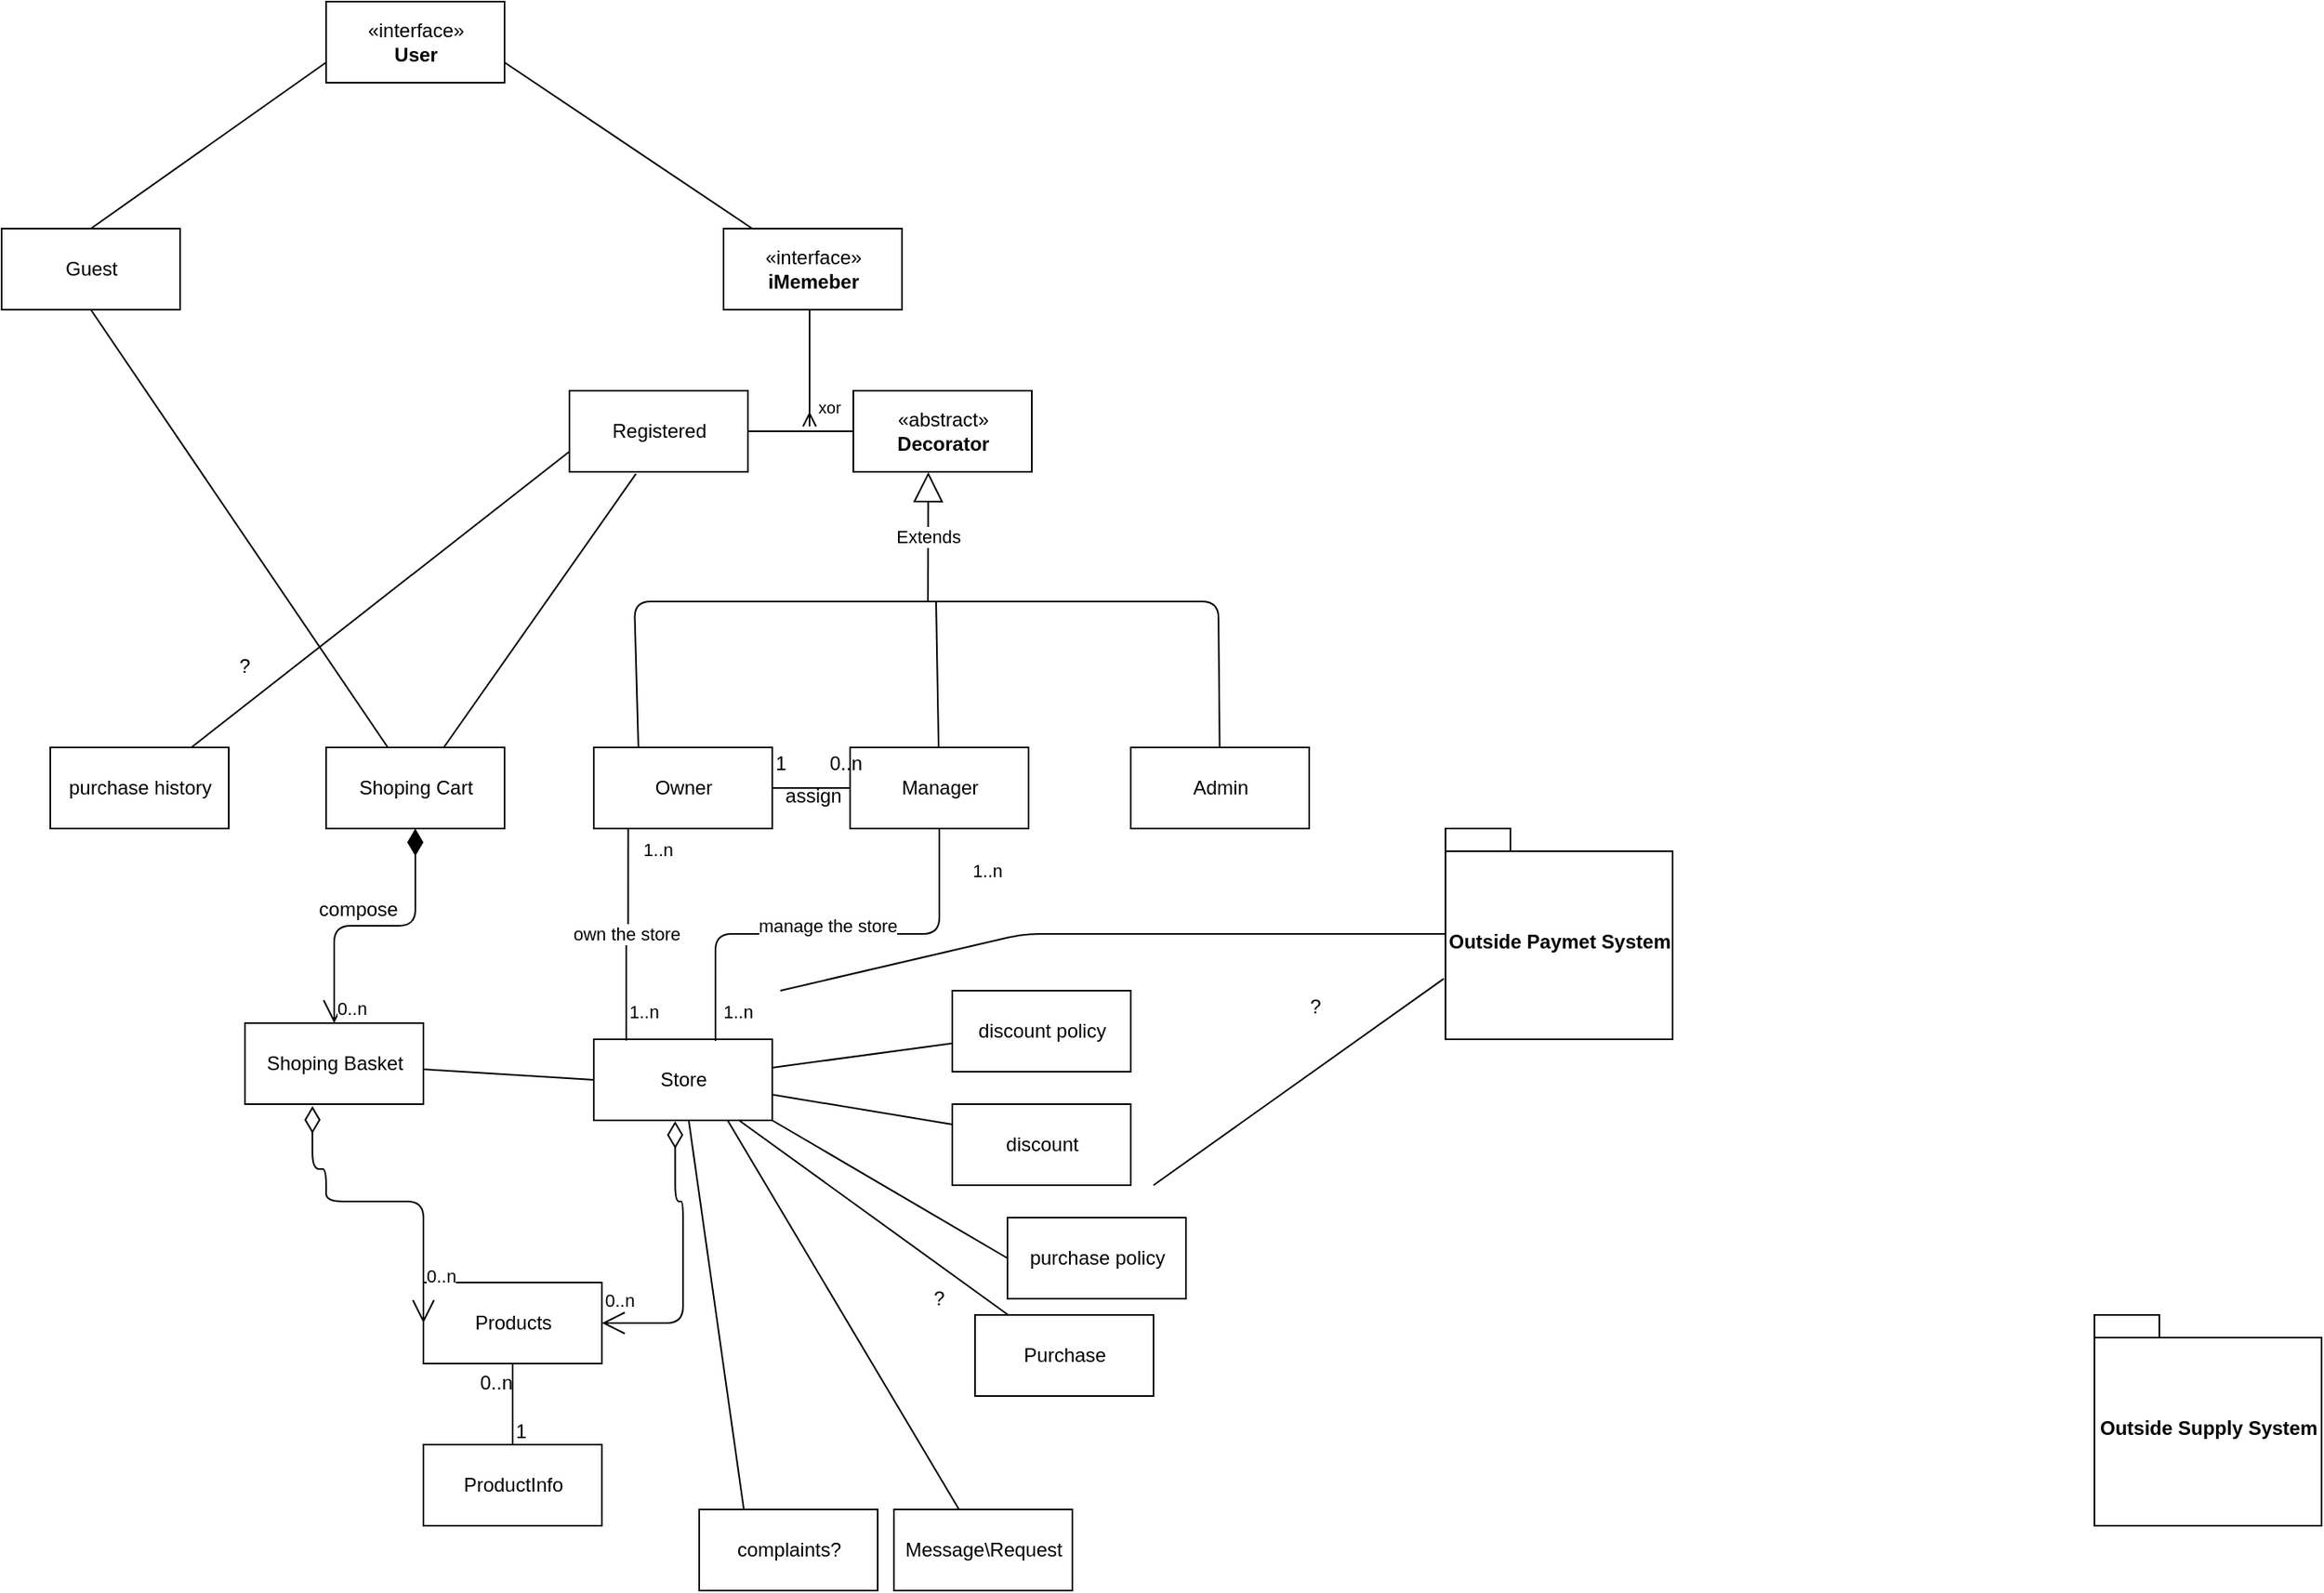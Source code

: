 <mxfile version="14.4.4" type="google"><diagram id="C8mMhE1q0ZD24FrQYCer" name="Page-1"><mxGraphModel dx="1673" dy="861" grid="1" gridSize="10" guides="1" tooltips="1" connect="1" arrows="1" fold="1" page="1" pageScale="1" pageWidth="850" pageHeight="1100" math="0" shadow="0"><root><mxCell id="0"/><mxCell id="1" parent="0"/><mxCell id="sIJ-gJurhoY57u32yn3G-3" value="Guest" style="html=1;" parent="1" vertex="1"><mxGeometry x="50" y="250" width="110" height="50" as="geometry"/></mxCell><mxCell id="sIJ-gJurhoY57u32yn3G-5" value="Owner" style="html=1;" parent="1" vertex="1"><mxGeometry x="415" y="570" width="110" height="50" as="geometry"/></mxCell><mxCell id="sIJ-gJurhoY57u32yn3G-6" value="Manager" style="html=1;" parent="1" vertex="1"><mxGeometry x="573" y="570" width="110" height="50" as="geometry"/></mxCell><mxCell id="sIJ-gJurhoY57u32yn3G-7" value="Admin" style="html=1;" parent="1" vertex="1"><mxGeometry x="746" y="570" width="110" height="50" as="geometry"/></mxCell><mxCell id="sIJ-gJurhoY57u32yn3G-23" value="Store" style="html=1;" parent="1" vertex="1"><mxGeometry x="415" y="750" width="110" height="50" as="geometry"/></mxCell><mxCell id="sIJ-gJurhoY57u32yn3G-28" value="own the store" style="endArrow=none;html=1;endSize=12;startArrow=none;startSize=14;startFill=0;edgeStyle=orthogonalEdgeStyle;exitX=0.193;exitY=1.008;exitDx=0;exitDy=0;exitPerimeter=0;entryX=0.182;entryY=0.016;entryDx=0;entryDy=0;entryPerimeter=0;endFill=0;" parent="1" source="sIJ-gJurhoY57u32yn3G-5" target="sIJ-gJurhoY57u32yn3G-23" edge="1"><mxGeometry relative="1" as="geometry"><mxPoint x="390" y="770" as="sourcePoint"/><mxPoint x="550" y="770" as="targetPoint"/></mxGeometry></mxCell><mxCell id="sIJ-gJurhoY57u32yn3G-29" value="1..n" style="edgeLabel;resizable=0;html=1;align=left;verticalAlign=top;" parent="sIJ-gJurhoY57u32yn3G-28" connectable="0" vertex="1"><mxGeometry x="-1" relative="1" as="geometry"><mxPoint x="-1.23" y="99.6" as="offset"/></mxGeometry></mxCell><mxCell id="sIJ-gJurhoY57u32yn3G-30" value="1..n" style="edgeLabel;resizable=0;html=1;align=right;verticalAlign=top;" parent="sIJ-gJurhoY57u32yn3G-28" connectable="0" vertex="1"><mxGeometry x="1" relative="1" as="geometry"><mxPoint x="29.98" y="-130.6" as="offset"/></mxGeometry></mxCell><mxCell id="sIJ-gJurhoY57u32yn3G-47" value="manage the store" style="endArrow=none;html=1;endSize=12;startArrow=none;startSize=14;startFill=0;edgeStyle=orthogonalEdgeStyle;exitX=0.5;exitY=1;exitDx=0;exitDy=0;entryX=0.682;entryY=0.02;entryDx=0;entryDy=0;entryPerimeter=0;endFill=0;" parent="1" source="sIJ-gJurhoY57u32yn3G-6" target="sIJ-gJurhoY57u32yn3G-23" edge="1"><mxGeometry x="-0.001" y="-5" relative="1" as="geometry"><mxPoint x="451.23" y="640.4" as="sourcePoint"/><mxPoint x="450.02" y="770.8" as="targetPoint"/><mxPoint as="offset"/></mxGeometry></mxCell><mxCell id="sIJ-gJurhoY57u32yn3G-48" value="1..n" style="edgeLabel;resizable=0;html=1;align=left;verticalAlign=top;" parent="sIJ-gJurhoY57u32yn3G-47" connectable="0" vertex="1"><mxGeometry x="-1" relative="1" as="geometry"><mxPoint x="-135" y="99.6" as="offset"/></mxGeometry></mxCell><mxCell id="sIJ-gJurhoY57u32yn3G-49" value="1..n" style="edgeLabel;resizable=0;html=1;align=right;verticalAlign=top;" parent="sIJ-gJurhoY57u32yn3G-47" connectable="0" vertex="1"><mxGeometry x="1" relative="1" as="geometry"><mxPoint x="177.62" y="-117.8" as="offset"/></mxGeometry></mxCell><mxCell id="sIJ-gJurhoY57u32yn3G-50" value="" style="endArrow=none;endFill=0;endSize=12;html=1;entryX=0;entryY=0.5;entryDx=0;entryDy=0;exitX=1;exitY=0.5;exitDx=0;exitDy=0;" parent="1" source="sIJ-gJurhoY57u32yn3G-5" target="sIJ-gJurhoY57u32yn3G-6" edge="1"><mxGeometry width="160" relative="1" as="geometry"><mxPoint x="310" y="570" as="sourcePoint"/><mxPoint x="470" y="570" as="targetPoint"/><Array as="points"/></mxGeometry></mxCell><mxCell id="sIJ-gJurhoY57u32yn3G-52" value="1" style="text;html=1;align=center;verticalAlign=middle;resizable=0;points=[];autosize=1;" parent="1" vertex="1"><mxGeometry x="520" y="570" width="20" height="20" as="geometry"/></mxCell><mxCell id="sIJ-gJurhoY57u32yn3G-53" value="0..n" style="text;html=1;align=center;verticalAlign=middle;resizable=0;points=[];autosize=1;" parent="1" vertex="1"><mxGeometry x="550" y="570" width="40" height="20" as="geometry"/></mxCell><mxCell id="sIJ-gJurhoY57u32yn3G-54" value="assign" style="text;html=1;align=center;verticalAlign=middle;resizable=0;points=[];autosize=1;" parent="1" vertex="1"><mxGeometry x="525" y="590" width="50" height="20" as="geometry"/></mxCell><mxCell id="sIJ-gJurhoY57u32yn3G-59" value="" style="endArrow=none;html=1;entryX=0.25;entryY=0;entryDx=0;entryDy=0;" parent="1" edge="1" target="sIJ-gJurhoY57u32yn3G-5" source="sIJ-gJurhoY57u32yn3G-7"><mxGeometry width="50" height="50" relative="1" as="geometry"><mxPoint x="800" y="568" as="sourcePoint"/><mxPoint x="440" y="568" as="targetPoint"/><Array as="points"><mxPoint x="800" y="480"/><mxPoint x="630" y="480"/><mxPoint x="440" y="480"/></Array></mxGeometry></mxCell><mxCell id="sIJ-gJurhoY57u32yn3G-60" value="" style="endArrow=none;html=1;" parent="1" edge="1" source="sIJ-gJurhoY57u32yn3G-6"><mxGeometry width="50" height="50" relative="1" as="geometry"><mxPoint x="620" y="570" as="sourcePoint"/><mxPoint x="626" y="480" as="targetPoint"/></mxGeometry></mxCell><mxCell id="sIJ-gJurhoY57u32yn3G-66" value="Registered" style="html=1;" parent="1" vertex="1"><mxGeometry x="400" y="350" width="110" height="50" as="geometry"/></mxCell><mxCell id="sIJ-gJurhoY57u32yn3G-67" value="" style="line;strokeWidth=1;fillColor=none;align=left;verticalAlign=middle;spacingTop=-1;spacingLeft=3;spacingRight=3;rotatable=0;labelPosition=right;points=[];portConstraint=eastwest;" parent="1" vertex="1"><mxGeometry x="510" y="371" width="70" height="8" as="geometry"/></mxCell><mxCell id="sIJ-gJurhoY57u32yn3G-75" value="«abstract»&lt;br&gt;&lt;b&gt;Decorator&lt;/b&gt;" style="html=1;" parent="1" vertex="1"><mxGeometry x="575" y="350" width="110" height="50" as="geometry"/></mxCell><mxCell id="sIJ-gJurhoY57u32yn3G-76" value="Extends" style="endArrow=block;endSize=16;endFill=0;html=1;entryX=0.42;entryY=1.004;entryDx=0;entryDy=0;entryPerimeter=0;" parent="1" target="sIJ-gJurhoY57u32yn3G-75" edge="1"><mxGeometry width="160" relative="1" as="geometry"><mxPoint x="621" y="480" as="sourcePoint"/><mxPoint x="405.484" y="90" as="targetPoint"/></mxGeometry></mxCell><mxCell id="sIJ-gJurhoY57u32yn3G-78" value="" style="endArrow=none;html=1;endFill=0;startArrow=ERmany;startFill=0;" parent="1" edge="1" target="sIJ-gJurhoY57u32yn3G-80"><mxGeometry width="50" height="50" relative="1" as="geometry"><mxPoint x="548" y="372" as="sourcePoint"/><mxPoint x="548" y="240" as="targetPoint"/><Array as="points"><mxPoint x="548" y="280"/></Array></mxGeometry></mxCell><mxCell id="sIJ-gJurhoY57u32yn3G-79" value="&lt;font size=&quot;1&quot;&gt;xor&lt;/font&gt;" style="text;html=1;align=center;verticalAlign=middle;resizable=0;points=[];autosize=1;" parent="1" vertex="1"><mxGeometry x="545" y="350" width="30" height="20" as="geometry"/></mxCell><mxCell id="sIJ-gJurhoY57u32yn3G-80" value="«interface»&lt;br&gt;&lt;b&gt;iMemeber&lt;/b&gt;" style="html=1;" parent="1" vertex="1"><mxGeometry x="495" y="250" width="110" height="50" as="geometry"/></mxCell><mxCell id="sIJ-gJurhoY57u32yn3G-86" value="«interface»&lt;br&gt;&lt;b&gt;User&lt;/b&gt;" style="html=1;" parent="1" vertex="1"><mxGeometry x="250" y="110" width="110" height="50" as="geometry"/></mxCell><mxCell id="sIJ-gJurhoY57u32yn3G-87" value="" style="endArrow=none;html=1;entryX=0;entryY=0.75;entryDx=0;entryDy=0;exitX=0.5;exitY=0;exitDx=0;exitDy=0;" parent="1" target="sIJ-gJurhoY57u32yn3G-86" edge="1" source="sIJ-gJurhoY57u32yn3G-3"><mxGeometry width="50" height="50" relative="1" as="geometry"><mxPoint x="100" y="330" as="sourcePoint"/><mxPoint x="490" y="170" as="targetPoint"/><Array as="points"/></mxGeometry></mxCell><mxCell id="sIJ-gJurhoY57u32yn3G-88" value="" style="endArrow=none;html=1;entryX=1;entryY=0.75;entryDx=0;entryDy=0;" parent="1" source="sIJ-gJurhoY57u32yn3G-80" target="sIJ-gJurhoY57u32yn3G-86" edge="1"><mxGeometry width="50" height="50" relative="1" as="geometry"><mxPoint x="440" y="220" as="sourcePoint"/><mxPoint x="490" y="170" as="targetPoint"/><Array as="points"/></mxGeometry></mxCell><mxCell id="sIJ-gJurhoY57u32yn3G-90" value="ProductInfo" style="html=1;" parent="1" vertex="1"><mxGeometry x="310" y="1000" width="110" height="50" as="geometry"/></mxCell><mxCell id="sIJ-gJurhoY57u32yn3G-94" value="Shoping Cart" style="html=1;" parent="1" vertex="1"><mxGeometry x="250" y="570" width="110" height="50" as="geometry"/></mxCell><mxCell id="sIJ-gJurhoY57u32yn3G-95" value="Message\Request" style="html=1;" parent="1" vertex="1"><mxGeometry x="600" y="1040" width="110" height="50" as="geometry"/></mxCell><mxCell id="sIJ-gJurhoY57u32yn3G-96" value="complaints?" style="html=1;" parent="1" vertex="1"><mxGeometry x="480" y="1040" width="110" height="50" as="geometry"/></mxCell><mxCell id="sIJ-gJurhoY57u32yn3G-97" value="purchase policy" style="html=1;" parent="1" vertex="1"><mxGeometry x="670" y="860" width="110" height="50" as="geometry"/></mxCell><mxCell id="sIJ-gJurhoY57u32yn3G-99" value="purchase history" style="html=1;" parent="1" vertex="1"><mxGeometry x="80" y="570" width="110" height="50" as="geometry"/></mxCell><mxCell id="sIJ-gJurhoY57u32yn3G-101" value="Outside Paymet System" style="shape=folder;fontStyle=1;spacingTop=10;tabWidth=40;tabHeight=14;tabPosition=left;html=1;" parent="1" vertex="1"><mxGeometry x="940" y="620" width="140" height="130" as="geometry"/></mxCell><mxCell id="sIJ-gJurhoY57u32yn3G-102" value="Outside Supply System" style="shape=folder;fontStyle=1;spacingTop=10;tabWidth=40;tabHeight=14;tabPosition=left;html=1;" parent="1" vertex="1"><mxGeometry x="1340" y="920" width="140" height="130" as="geometry"/></mxCell><mxCell id="sIJ-gJurhoY57u32yn3G-103" value="Purchase" style="html=1;" parent="1" vertex="1"><mxGeometry x="650" y="920" width="110" height="50" as="geometry"/></mxCell><mxCell id="sIJ-gJurhoY57u32yn3G-104" value="discount policy" style="html=1;" parent="1" vertex="1"><mxGeometry x="636" y="720" width="110" height="50" as="geometry"/></mxCell><mxCell id="nBFUL2xmYvu7-rDMk0MV-2" value="Shoping Basket" style="html=1;" vertex="1" parent="1"><mxGeometry x="200" y="740" width="110" height="50" as="geometry"/></mxCell><mxCell id="nBFUL2xmYvu7-rDMk0MV-4" value="" style="endArrow=none;html=1;entryX=0;entryY=0.5;entryDx=0;entryDy=0;" edge="1" parent="1" source="nBFUL2xmYvu7-rDMk0MV-2" target="sIJ-gJurhoY57u32yn3G-23"><mxGeometry width="50" height="50" relative="1" as="geometry"><mxPoint x="410" y="830" as="sourcePoint"/><mxPoint x="460" y="780" as="targetPoint"/></mxGeometry></mxCell><mxCell id="nBFUL2xmYvu7-rDMk0MV-9" value="Products" style="html=1;" vertex="1" parent="1"><mxGeometry x="310" y="900" width="110" height="50" as="geometry"/></mxCell><mxCell id="nBFUL2xmYvu7-rDMk0MV-17" value="0..n" style="endArrow=open;html=1;endSize=12;startArrow=diamondThin;startSize=14;startFill=0;edgeStyle=orthogonalEdgeStyle;align=left;verticalAlign=bottom;exitX=0.456;exitY=1.01;exitDx=0;exitDy=0;exitPerimeter=0;" edge="1" parent="1" source="sIJ-gJurhoY57u32yn3G-23" target="nBFUL2xmYvu7-rDMk0MV-9"><mxGeometry x="1" y="-5" relative="1" as="geometry"><mxPoint x="500" y="840" as="sourcePoint"/><mxPoint x="660" y="840" as="targetPoint"/><Array as="points"><mxPoint x="465" y="850"/><mxPoint x="470" y="850"/></Array><mxPoint as="offset"/></mxGeometry></mxCell><mxCell id="nBFUL2xmYvu7-rDMk0MV-18" value="" style="endArrow=none;html=1;rounded=0;" edge="1" parent="1" source="sIJ-gJurhoY57u32yn3G-90" target="nBFUL2xmYvu7-rDMk0MV-9"><mxGeometry relative="1" as="geometry"><mxPoint x="390" y="850" as="sourcePoint"/><mxPoint x="550" y="850" as="targetPoint"/></mxGeometry></mxCell><mxCell id="nBFUL2xmYvu7-rDMk0MV-19" value="1" style="resizable=0;html=1;align=left;verticalAlign=bottom;" connectable="0" vertex="1" parent="nBFUL2xmYvu7-rDMk0MV-18"><mxGeometry x="-1" relative="1" as="geometry"/></mxCell><mxCell id="nBFUL2xmYvu7-rDMk0MV-20" value="0..n" style="resizable=0;html=1;align=right;verticalAlign=bottom;" connectable="0" vertex="1" parent="nBFUL2xmYvu7-rDMk0MV-18"><mxGeometry x="1" relative="1" as="geometry"><mxPoint y="20.34" as="offset"/></mxGeometry></mxCell><mxCell id="nBFUL2xmYvu7-rDMk0MV-26" value="0..n" style="endArrow=open;html=1;endSize=12;startArrow=diamondThin;startSize=14;startFill=0;edgeStyle=orthogonalEdgeStyle;align=left;verticalAlign=bottom;exitX=0.378;exitY=1.024;exitDx=0;exitDy=0;exitPerimeter=0;entryX=0;entryY=0.5;entryDx=0;entryDy=0;" edge="1" parent="1" source="nBFUL2xmYvu7-rDMk0MV-2" target="nBFUL2xmYvu7-rDMk0MV-9"><mxGeometry x="0.802" relative="1" as="geometry"><mxPoint x="280" y="860" as="sourcePoint"/><mxPoint x="440" y="860" as="targetPoint"/><Array as="points"><mxPoint x="242" y="830"/><mxPoint x="250" y="830"/><mxPoint x="250" y="850"/><mxPoint x="310" y="850"/></Array><mxPoint as="offset"/></mxGeometry></mxCell><mxCell id="nBFUL2xmYvu7-rDMk0MV-27" value="0..n" style="endArrow=open;html=1;endSize=12;startArrow=diamondThin;startSize=14;startFill=1;edgeStyle=orthogonalEdgeStyle;align=left;verticalAlign=bottom;exitX=0.5;exitY=1;exitDx=0;exitDy=0;entryX=0.5;entryY=0;entryDx=0;entryDy=0;" edge="1" parent="1" source="sIJ-gJurhoY57u32yn3G-94" target="nBFUL2xmYvu7-rDMk0MV-2"><mxGeometry x="1" relative="1" as="geometry"><mxPoint x="390" y="800" as="sourcePoint"/><mxPoint x="550" y="800" as="targetPoint"/><mxPoint as="offset"/></mxGeometry></mxCell><mxCell id="nBFUL2xmYvu7-rDMk0MV-28" value="" style="endArrow=none;html=1;entryX=0.5;entryY=1;entryDx=0;entryDy=0;" edge="1" parent="1" source="sIJ-gJurhoY57u32yn3G-94" target="sIJ-gJurhoY57u32yn3G-3"><mxGeometry width="50" height="50" relative="1" as="geometry"><mxPoint x="240" y="460" as="sourcePoint"/><mxPoint x="290" y="410" as="targetPoint"/></mxGeometry></mxCell><mxCell id="nBFUL2xmYvu7-rDMk0MV-29" value="" style="endArrow=none;html=1;entryX=0.373;entryY=1.024;entryDx=0;entryDy=0;entryPerimeter=0;" edge="1" parent="1" source="sIJ-gJurhoY57u32yn3G-94" target="sIJ-gJurhoY57u32yn3G-66"><mxGeometry width="50" height="50" relative="1" as="geometry"><mxPoint x="280" y="480" as="sourcePoint"/><mxPoint x="330" y="430" as="targetPoint"/></mxGeometry></mxCell><mxCell id="nBFUL2xmYvu7-rDMk0MV-30" value="compose" style="text;html=1;strokeColor=none;fillColor=none;align=center;verticalAlign=middle;whiteSpace=wrap;rounded=0;" vertex="1" parent="1"><mxGeometry x="250" y="660" width="40" height="20" as="geometry"/></mxCell><mxCell id="nBFUL2xmYvu7-rDMk0MV-33" value="" style="endArrow=none;html=1;entryX=0;entryY=0.5;entryDx=0;entryDy=0;exitX=1;exitY=1;exitDx=0;exitDy=0;" edge="1" parent="1" source="sIJ-gJurhoY57u32yn3G-23" target="sIJ-gJurhoY57u32yn3G-97"><mxGeometry width="50" height="50" relative="1" as="geometry"><mxPoint x="530" y="850" as="sourcePoint"/><mxPoint x="580" y="800" as="targetPoint"/></mxGeometry></mxCell><mxCell id="nBFUL2xmYvu7-rDMk0MV-37" value="" style="endArrow=none;html=1;" edge="1" parent="1" source="sIJ-gJurhoY57u32yn3G-103" target="sIJ-gJurhoY57u32yn3G-23"><mxGeometry width="50" height="50" relative="1" as="geometry"><mxPoint x="530" y="900" as="sourcePoint"/><mxPoint x="580" y="850" as="targetPoint"/></mxGeometry></mxCell><mxCell id="nBFUL2xmYvu7-rDMk0MV-38" value="?" style="text;html=1;strokeColor=none;fillColor=none;align=center;verticalAlign=middle;whiteSpace=wrap;rounded=0;" vertex="1" parent="1"><mxGeometry x="608" y="900" width="40" height="20" as="geometry"/></mxCell><mxCell id="nBFUL2xmYvu7-rDMk0MV-41" value="" style="endArrow=none;html=1;" edge="1" parent="1" target="sIJ-gJurhoY57u32yn3G-101"><mxGeometry width="50" height="50" relative="1" as="geometry"><mxPoint x="530" y="720" as="sourcePoint"/><mxPoint x="826" y="700" as="targetPoint"/><Array as="points"><mxPoint x="680" y="685"/></Array></mxGeometry></mxCell><mxCell id="nBFUL2xmYvu7-rDMk0MV-42" value="" style="endArrow=none;html=1;entryX=-0.007;entryY=0.712;entryDx=0;entryDy=0;entryPerimeter=0;" edge="1" parent="1" target="sIJ-gJurhoY57u32yn3G-101"><mxGeometry width="50" height="50" relative="1" as="geometry"><mxPoint x="760" y="840" as="sourcePoint"/><mxPoint x="850" y="729.5" as="targetPoint"/></mxGeometry></mxCell><mxCell id="nBFUL2xmYvu7-rDMk0MV-43" value="?" style="text;html=1;strokeColor=none;fillColor=none;align=center;verticalAlign=middle;whiteSpace=wrap;rounded=0;" vertex="1" parent="1"><mxGeometry x="840" y="720" width="40" height="20" as="geometry"/></mxCell><mxCell id="nBFUL2xmYvu7-rDMk0MV-45" value="" style="endArrow=none;html=1;entryX=0.75;entryY=1;entryDx=0;entryDy=0;" edge="1" parent="1" source="sIJ-gJurhoY57u32yn3G-95" target="sIJ-gJurhoY57u32yn3G-23"><mxGeometry width="50" height="50" relative="1" as="geometry"><mxPoint x="610" y="960" as="sourcePoint"/><mxPoint x="660" y="910" as="targetPoint"/></mxGeometry></mxCell><mxCell id="nBFUL2xmYvu7-rDMk0MV-46" value="" style="endArrow=none;html=1;exitX=0.25;exitY=0;exitDx=0;exitDy=0;" edge="1" parent="1" source="sIJ-gJurhoY57u32yn3G-96" target="sIJ-gJurhoY57u32yn3G-23"><mxGeometry width="50" height="50" relative="1" as="geometry"><mxPoint x="520" y="1020" as="sourcePoint"/><mxPoint x="570" y="970" as="targetPoint"/></mxGeometry></mxCell><mxCell id="nBFUL2xmYvu7-rDMk0MV-47" value="" style="endArrow=none;html=1;" edge="1" parent="1" source="sIJ-gJurhoY57u32yn3G-23" target="sIJ-gJurhoY57u32yn3G-104"><mxGeometry width="50" height="50" relative="1" as="geometry"><mxPoint x="750" y="780" as="sourcePoint"/><mxPoint x="800" y="730" as="targetPoint"/></mxGeometry></mxCell><mxCell id="nBFUL2xmYvu7-rDMk0MV-48" value="discount" style="html=1;" vertex="1" parent="1"><mxGeometry x="636" y="790" width="110" height="50" as="geometry"/></mxCell><mxCell id="nBFUL2xmYvu7-rDMk0MV-49" value="" style="endArrow=none;html=1;entryX=0;entryY=0.25;entryDx=0;entryDy=0;" edge="1" parent="1" source="sIJ-gJurhoY57u32yn3G-23" target="nBFUL2xmYvu7-rDMk0MV-48"><mxGeometry width="50" height="50" relative="1" as="geometry"><mxPoint x="560" y="830" as="sourcePoint"/><mxPoint x="610" y="780" as="targetPoint"/></mxGeometry></mxCell><mxCell id="nBFUL2xmYvu7-rDMk0MV-52" value="" style="endArrow=none;html=1;entryX=0;entryY=0.75;entryDx=0;entryDy=0;" edge="1" parent="1" source="sIJ-gJurhoY57u32yn3G-99" target="sIJ-gJurhoY57u32yn3G-66"><mxGeometry width="50" height="50" relative="1" as="geometry"><mxPoint x="160" y="550" as="sourcePoint"/><mxPoint x="210" y="500" as="targetPoint"/></mxGeometry></mxCell><mxCell id="nBFUL2xmYvu7-rDMk0MV-53" value="?" style="text;html=1;strokeColor=none;fillColor=none;align=center;verticalAlign=middle;whiteSpace=wrap;rounded=0;" vertex="1" parent="1"><mxGeometry x="180" y="510" width="40" height="20" as="geometry"/></mxCell></root></mxGraphModel></diagram></mxfile>
